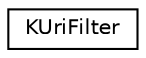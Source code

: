 digraph "Graphical Class Hierarchy"
{
  edge [fontname="Helvetica",fontsize="10",labelfontname="Helvetica",labelfontsize="10"];
  node [fontname="Helvetica",fontsize="10",shape=record];
  rankdir="LR";
  Node0 [label="KUriFilter",height=0.2,width=0.4,color="black", fillcolor="white", style="filled",URL="$classKUriFilter.html",tooltip="KUriFilter applies a number of filters to a URI and returns a filtered version if any filter matches..."];
}
